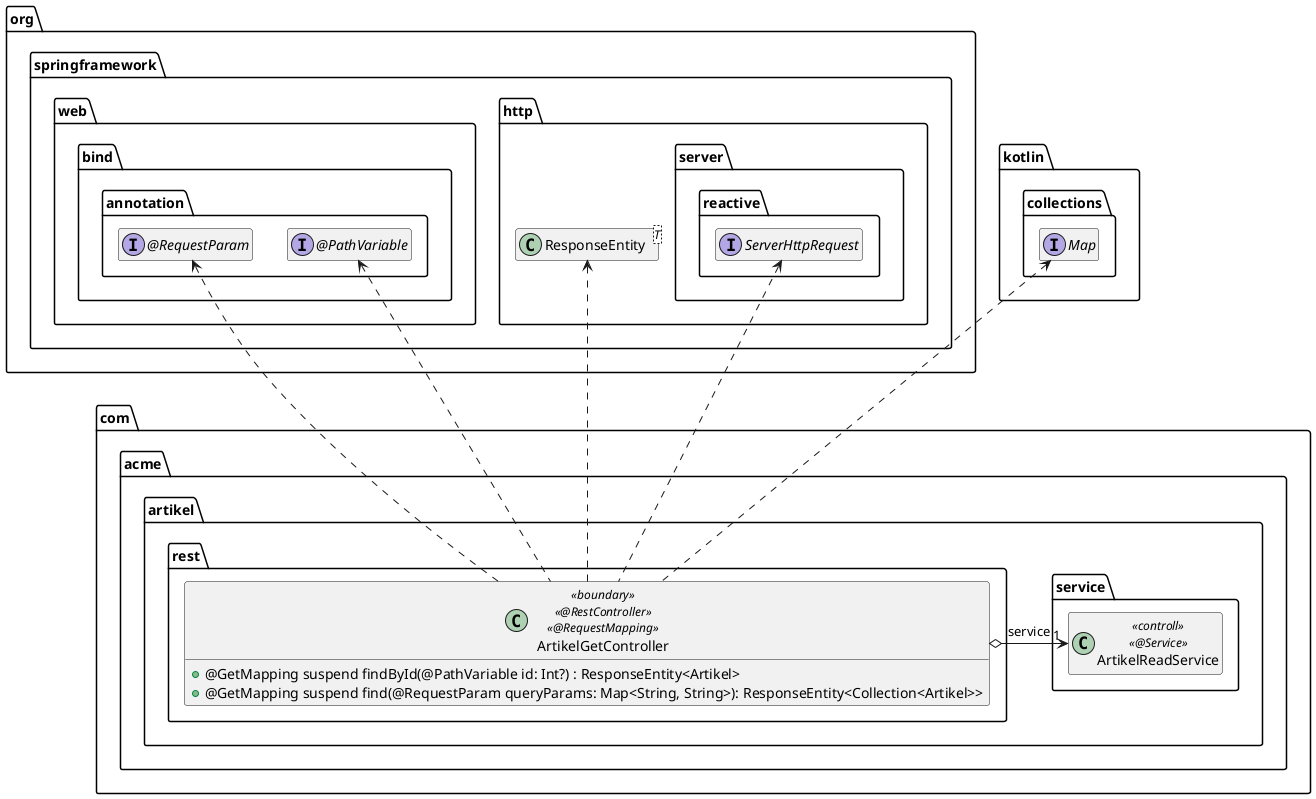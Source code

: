 @startuml

package org.springframework {
    package web.bind.annotation {
        interface "@PathVariable" as PathVariable

        interface "@RequestParam" as RequestParam
    }

    package http {
        class ResponseEntity<T>

        package server.reactive {
            interface ServerHttpRequest
        }
    }
}

package kotlin.collections {
    interface Map
}

package com.acme.artikel {

    package service {
        class ArtikelReadService << controll >> << @Service >>
    }

    package rest {
        class ArtikelGetController << boundary >> << @RestController >> << @RequestMapping >> {
            + @GetMapping suspend findById(@PathVariable id: Int?) : ResponseEntity<Artikel>
            + @GetMapping suspend find(@RequestParam queryParams: Map<String, String>): ResponseEntity<Collection<Artikel>>
        }

        ArtikelGetController o-right-> "1" ArtikelReadService : service

        ArtikelGetController .up.> ResponseEntity
        ArtikelGetController .up.> ServerHttpRequest
        ArtikelGetController .up.> PathVariable
        ArtikelGetController .up.> RequestParam

        ArtikelGetController .up.> Map

    }

}

hide empty members

@enduml
